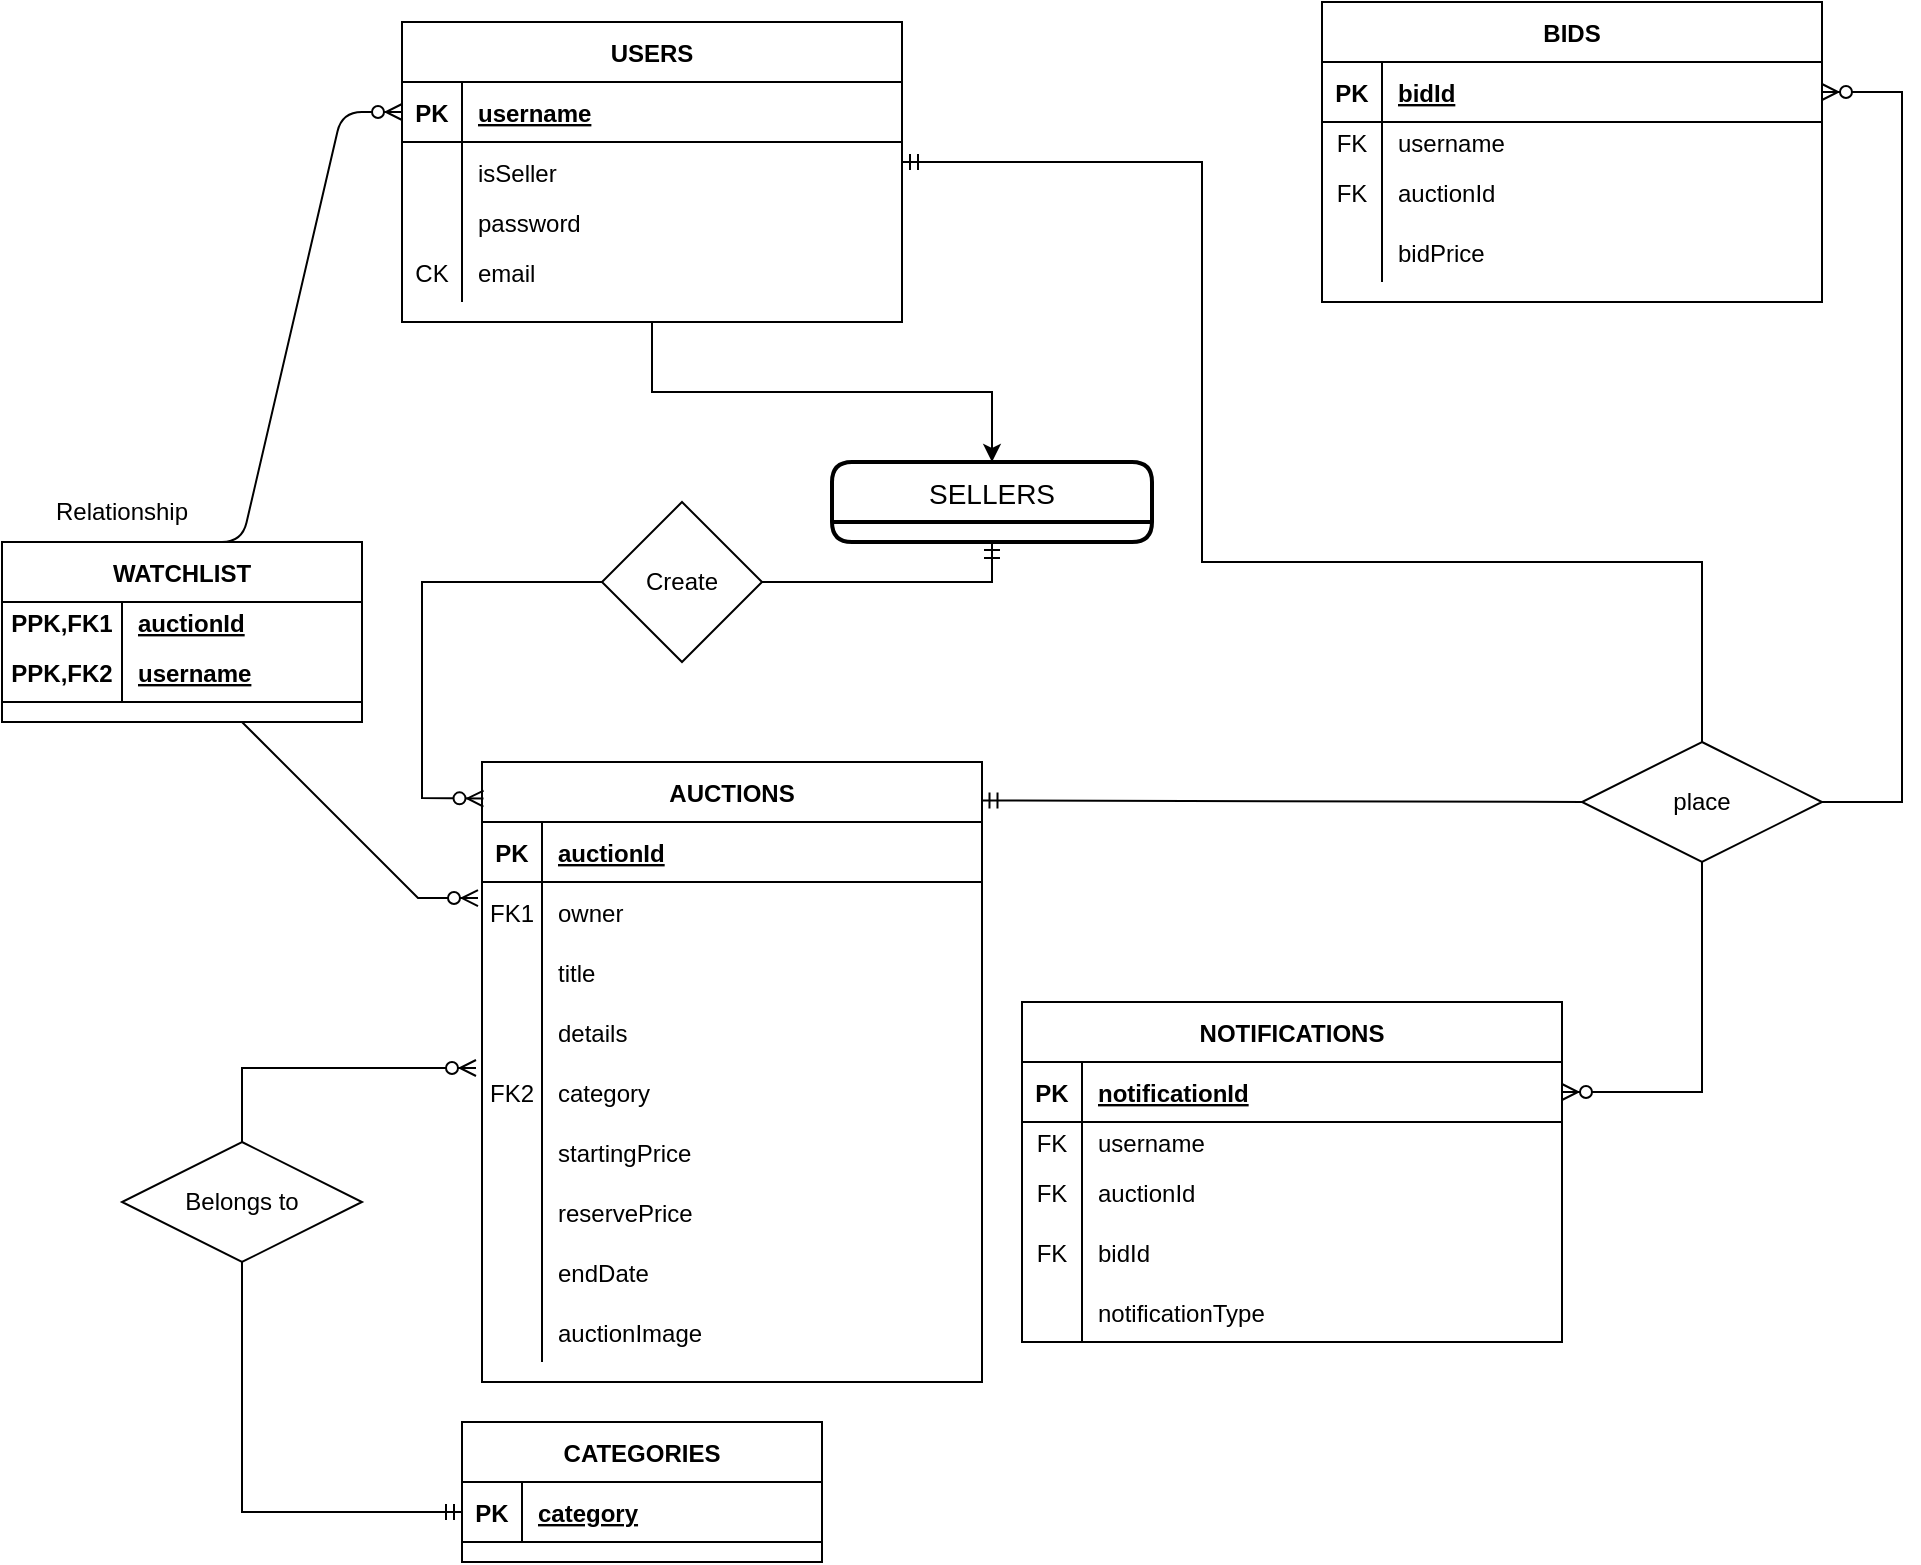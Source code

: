 <mxfile version="20.5.3" type="github">
  <diagram id="R2lEEEUBdFMjLlhIrx00" name="Page-1">
    <mxGraphModel dx="946" dy="589" grid="1" gridSize="10" guides="1" tooltips="1" connect="1" arrows="1" fold="1" page="1" pageScale="1" pageWidth="850" pageHeight="1100" math="0" shadow="0" extFonts="Permanent Marker^https://fonts.googleapis.com/css?family=Permanent+Marker">
      <root>
        <mxCell id="0" />
        <mxCell id="1" parent="0" />
        <mxCell id="C-vyLk0tnHw3VtMMgP7b-2" value="AUCTIONS" style="shape=table;startSize=30;container=1;collapsible=1;childLayout=tableLayout;fixedRows=1;rowLines=0;fontStyle=1;align=center;resizeLast=1;" parent="1" vertex="1">
          <mxGeometry x="690" y="420" width="250" height="310" as="geometry" />
        </mxCell>
        <mxCell id="C-vyLk0tnHw3VtMMgP7b-3" value="" style="shape=partialRectangle;collapsible=0;dropTarget=0;pointerEvents=0;fillColor=none;points=[[0,0.5],[1,0.5]];portConstraint=eastwest;top=0;left=0;right=0;bottom=1;" parent="C-vyLk0tnHw3VtMMgP7b-2" vertex="1">
          <mxGeometry y="30" width="250" height="30" as="geometry" />
        </mxCell>
        <mxCell id="C-vyLk0tnHw3VtMMgP7b-4" value="PK" style="shape=partialRectangle;overflow=hidden;connectable=0;fillColor=none;top=0;left=0;bottom=0;right=0;fontStyle=1;" parent="C-vyLk0tnHw3VtMMgP7b-3" vertex="1">
          <mxGeometry width="30" height="30" as="geometry">
            <mxRectangle width="30" height="30" as="alternateBounds" />
          </mxGeometry>
        </mxCell>
        <mxCell id="C-vyLk0tnHw3VtMMgP7b-5" value="auctionId" style="shape=partialRectangle;overflow=hidden;connectable=0;fillColor=none;top=0;left=0;bottom=0;right=0;align=left;spacingLeft=6;fontStyle=5;" parent="C-vyLk0tnHw3VtMMgP7b-3" vertex="1">
          <mxGeometry x="30" width="220" height="30" as="geometry">
            <mxRectangle width="220" height="30" as="alternateBounds" />
          </mxGeometry>
        </mxCell>
        <mxCell id="C-vyLk0tnHw3VtMMgP7b-6" value="" style="shape=partialRectangle;collapsible=0;dropTarget=0;pointerEvents=0;fillColor=none;points=[[0,0.5],[1,0.5]];portConstraint=eastwest;top=0;left=0;right=0;bottom=0;" parent="C-vyLk0tnHw3VtMMgP7b-2" vertex="1">
          <mxGeometry y="60" width="250" height="30" as="geometry" />
        </mxCell>
        <mxCell id="C-vyLk0tnHw3VtMMgP7b-7" value="FK1" style="shape=partialRectangle;overflow=hidden;connectable=0;fillColor=none;top=0;left=0;bottom=0;right=0;" parent="C-vyLk0tnHw3VtMMgP7b-6" vertex="1">
          <mxGeometry width="30" height="30" as="geometry">
            <mxRectangle width="30" height="30" as="alternateBounds" />
          </mxGeometry>
        </mxCell>
        <mxCell id="C-vyLk0tnHw3VtMMgP7b-8" value="owner" style="shape=partialRectangle;overflow=hidden;connectable=0;fillColor=none;top=0;left=0;bottom=0;right=0;align=left;spacingLeft=6;" parent="C-vyLk0tnHw3VtMMgP7b-6" vertex="1">
          <mxGeometry x="30" width="220" height="30" as="geometry">
            <mxRectangle width="220" height="30" as="alternateBounds" />
          </mxGeometry>
        </mxCell>
        <mxCell id="C-vyLk0tnHw3VtMMgP7b-9" value="" style="shape=partialRectangle;collapsible=0;dropTarget=0;pointerEvents=0;fillColor=none;points=[[0,0.5],[1,0.5]];portConstraint=eastwest;top=0;left=0;right=0;bottom=0;" parent="C-vyLk0tnHw3VtMMgP7b-2" vertex="1">
          <mxGeometry y="90" width="250" height="30" as="geometry" />
        </mxCell>
        <mxCell id="C-vyLk0tnHw3VtMMgP7b-10" value="" style="shape=partialRectangle;overflow=hidden;connectable=0;fillColor=none;top=0;left=0;bottom=0;right=0;" parent="C-vyLk0tnHw3VtMMgP7b-9" vertex="1">
          <mxGeometry width="30" height="30" as="geometry">
            <mxRectangle width="30" height="30" as="alternateBounds" />
          </mxGeometry>
        </mxCell>
        <mxCell id="C-vyLk0tnHw3VtMMgP7b-11" value="title" style="shape=partialRectangle;overflow=hidden;connectable=0;fillColor=none;top=0;left=0;bottom=0;right=0;align=left;spacingLeft=6;" parent="C-vyLk0tnHw3VtMMgP7b-9" vertex="1">
          <mxGeometry x="30" width="220" height="30" as="geometry">
            <mxRectangle width="220" height="30" as="alternateBounds" />
          </mxGeometry>
        </mxCell>
        <mxCell id="ZGNkcuanuWqX8Hhssvl_-16" style="shape=partialRectangle;collapsible=0;dropTarget=0;pointerEvents=0;fillColor=none;points=[[0,0.5],[1,0.5]];portConstraint=eastwest;top=0;left=0;right=0;bottom=0;" parent="C-vyLk0tnHw3VtMMgP7b-2" vertex="1">
          <mxGeometry y="120" width="250" height="30" as="geometry" />
        </mxCell>
        <mxCell id="ZGNkcuanuWqX8Hhssvl_-17" style="shape=partialRectangle;overflow=hidden;connectable=0;fillColor=none;top=0;left=0;bottom=0;right=0;" parent="ZGNkcuanuWqX8Hhssvl_-16" vertex="1">
          <mxGeometry width="30" height="30" as="geometry">
            <mxRectangle width="30" height="30" as="alternateBounds" />
          </mxGeometry>
        </mxCell>
        <mxCell id="ZGNkcuanuWqX8Hhssvl_-18" value="details" style="shape=partialRectangle;overflow=hidden;connectable=0;fillColor=none;top=0;left=0;bottom=0;right=0;align=left;spacingLeft=6;" parent="ZGNkcuanuWqX8Hhssvl_-16" vertex="1">
          <mxGeometry x="30" width="220" height="30" as="geometry">
            <mxRectangle width="220" height="30" as="alternateBounds" />
          </mxGeometry>
        </mxCell>
        <mxCell id="ZGNkcuanuWqX8Hhssvl_-31" style="shape=partialRectangle;collapsible=0;dropTarget=0;pointerEvents=0;fillColor=none;points=[[0,0.5],[1,0.5]];portConstraint=eastwest;top=0;left=0;right=0;bottom=0;" parent="C-vyLk0tnHw3VtMMgP7b-2" vertex="1">
          <mxGeometry y="150" width="250" height="30" as="geometry" />
        </mxCell>
        <mxCell id="ZGNkcuanuWqX8Hhssvl_-32" value="FK2" style="shape=partialRectangle;overflow=hidden;connectable=0;fillColor=none;top=0;left=0;bottom=0;right=0;" parent="ZGNkcuanuWqX8Hhssvl_-31" vertex="1">
          <mxGeometry width="30" height="30" as="geometry">
            <mxRectangle width="30" height="30" as="alternateBounds" />
          </mxGeometry>
        </mxCell>
        <mxCell id="ZGNkcuanuWqX8Hhssvl_-33" value="category" style="shape=partialRectangle;overflow=hidden;connectable=0;fillColor=none;top=0;left=0;bottom=0;right=0;align=left;spacingLeft=6;" parent="ZGNkcuanuWqX8Hhssvl_-31" vertex="1">
          <mxGeometry x="30" width="220" height="30" as="geometry">
            <mxRectangle width="220" height="30" as="alternateBounds" />
          </mxGeometry>
        </mxCell>
        <mxCell id="ZGNkcuanuWqX8Hhssvl_-28" style="shape=partialRectangle;collapsible=0;dropTarget=0;pointerEvents=0;fillColor=none;points=[[0,0.5],[1,0.5]];portConstraint=eastwest;top=0;left=0;right=0;bottom=0;" parent="C-vyLk0tnHw3VtMMgP7b-2" vertex="1">
          <mxGeometry y="180" width="250" height="30" as="geometry" />
        </mxCell>
        <mxCell id="ZGNkcuanuWqX8Hhssvl_-29" style="shape=partialRectangle;overflow=hidden;connectable=0;fillColor=none;top=0;left=0;bottom=0;right=0;" parent="ZGNkcuanuWqX8Hhssvl_-28" vertex="1">
          <mxGeometry width="30" height="30" as="geometry">
            <mxRectangle width="30" height="30" as="alternateBounds" />
          </mxGeometry>
        </mxCell>
        <mxCell id="ZGNkcuanuWqX8Hhssvl_-30" value="startingPrice" style="shape=partialRectangle;overflow=hidden;connectable=0;fillColor=none;top=0;left=0;bottom=0;right=0;align=left;spacingLeft=6;" parent="ZGNkcuanuWqX8Hhssvl_-28" vertex="1">
          <mxGeometry x="30" width="220" height="30" as="geometry">
            <mxRectangle width="220" height="30" as="alternateBounds" />
          </mxGeometry>
        </mxCell>
        <mxCell id="ZGNkcuanuWqX8Hhssvl_-25" style="shape=partialRectangle;collapsible=0;dropTarget=0;pointerEvents=0;fillColor=none;points=[[0,0.5],[1,0.5]];portConstraint=eastwest;top=0;left=0;right=0;bottom=0;" parent="C-vyLk0tnHw3VtMMgP7b-2" vertex="1">
          <mxGeometry y="210" width="250" height="30" as="geometry" />
        </mxCell>
        <mxCell id="ZGNkcuanuWqX8Hhssvl_-26" style="shape=partialRectangle;overflow=hidden;connectable=0;fillColor=none;top=0;left=0;bottom=0;right=0;" parent="ZGNkcuanuWqX8Hhssvl_-25" vertex="1">
          <mxGeometry width="30" height="30" as="geometry">
            <mxRectangle width="30" height="30" as="alternateBounds" />
          </mxGeometry>
        </mxCell>
        <mxCell id="ZGNkcuanuWqX8Hhssvl_-27" value="reservePrice" style="shape=partialRectangle;overflow=hidden;connectable=0;fillColor=none;top=0;left=0;bottom=0;right=0;align=left;spacingLeft=6;" parent="ZGNkcuanuWqX8Hhssvl_-25" vertex="1">
          <mxGeometry x="30" width="220" height="30" as="geometry">
            <mxRectangle width="220" height="30" as="alternateBounds" />
          </mxGeometry>
        </mxCell>
        <mxCell id="ZGNkcuanuWqX8Hhssvl_-22" style="shape=partialRectangle;collapsible=0;dropTarget=0;pointerEvents=0;fillColor=none;points=[[0,0.5],[1,0.5]];portConstraint=eastwest;top=0;left=0;right=0;bottom=0;" parent="C-vyLk0tnHw3VtMMgP7b-2" vertex="1">
          <mxGeometry y="240" width="250" height="30" as="geometry" />
        </mxCell>
        <mxCell id="ZGNkcuanuWqX8Hhssvl_-23" style="shape=partialRectangle;overflow=hidden;connectable=0;fillColor=none;top=0;left=0;bottom=0;right=0;" parent="ZGNkcuanuWqX8Hhssvl_-22" vertex="1">
          <mxGeometry width="30" height="30" as="geometry">
            <mxRectangle width="30" height="30" as="alternateBounds" />
          </mxGeometry>
        </mxCell>
        <mxCell id="ZGNkcuanuWqX8Hhssvl_-24" value="endDate" style="shape=partialRectangle;overflow=hidden;connectable=0;fillColor=none;top=0;left=0;bottom=0;right=0;align=left;spacingLeft=6;" parent="ZGNkcuanuWqX8Hhssvl_-22" vertex="1">
          <mxGeometry x="30" width="220" height="30" as="geometry">
            <mxRectangle width="220" height="30" as="alternateBounds" />
          </mxGeometry>
        </mxCell>
        <mxCell id="ZGNkcuanuWqX8Hhssvl_-19" style="shape=partialRectangle;collapsible=0;dropTarget=0;pointerEvents=0;fillColor=none;points=[[0,0.5],[1,0.5]];portConstraint=eastwest;top=0;left=0;right=0;bottom=0;" parent="C-vyLk0tnHw3VtMMgP7b-2" vertex="1">
          <mxGeometry y="270" width="250" height="30" as="geometry" />
        </mxCell>
        <mxCell id="ZGNkcuanuWqX8Hhssvl_-20" style="shape=partialRectangle;overflow=hidden;connectable=0;fillColor=none;top=0;left=0;bottom=0;right=0;" parent="ZGNkcuanuWqX8Hhssvl_-19" vertex="1">
          <mxGeometry width="30" height="30" as="geometry">
            <mxRectangle width="30" height="30" as="alternateBounds" />
          </mxGeometry>
        </mxCell>
        <mxCell id="ZGNkcuanuWqX8Hhssvl_-21" value="auctionImage" style="shape=partialRectangle;overflow=hidden;connectable=0;fillColor=none;top=0;left=0;bottom=0;right=0;align=left;spacingLeft=6;" parent="ZGNkcuanuWqX8Hhssvl_-19" vertex="1">
          <mxGeometry x="30" width="220" height="30" as="geometry">
            <mxRectangle width="220" height="30" as="alternateBounds" />
          </mxGeometry>
        </mxCell>
        <mxCell id="C-vyLk0tnHw3VtMMgP7b-13" value="BIDS" style="shape=table;startSize=30;container=1;collapsible=1;childLayout=tableLayout;fixedRows=1;rowLines=0;fontStyle=1;align=center;resizeLast=1;" parent="1" vertex="1">
          <mxGeometry x="1110" y="40" width="250" height="150" as="geometry" />
        </mxCell>
        <mxCell id="C-vyLk0tnHw3VtMMgP7b-14" value="" style="shape=partialRectangle;collapsible=0;dropTarget=0;pointerEvents=0;fillColor=none;points=[[0,0.5],[1,0.5]];portConstraint=eastwest;top=0;left=0;right=0;bottom=1;" parent="C-vyLk0tnHw3VtMMgP7b-13" vertex="1">
          <mxGeometry y="30" width="250" height="30" as="geometry" />
        </mxCell>
        <mxCell id="C-vyLk0tnHw3VtMMgP7b-15" value="PK" style="shape=partialRectangle;overflow=hidden;connectable=0;fillColor=none;top=0;left=0;bottom=0;right=0;fontStyle=1;" parent="C-vyLk0tnHw3VtMMgP7b-14" vertex="1">
          <mxGeometry width="30" height="30" as="geometry">
            <mxRectangle width="30" height="30" as="alternateBounds" />
          </mxGeometry>
        </mxCell>
        <mxCell id="C-vyLk0tnHw3VtMMgP7b-16" value="bidId" style="shape=partialRectangle;overflow=hidden;connectable=0;fillColor=none;top=0;left=0;bottom=0;right=0;align=left;spacingLeft=6;fontStyle=5;" parent="C-vyLk0tnHw3VtMMgP7b-14" vertex="1">
          <mxGeometry x="30" width="220" height="30" as="geometry">
            <mxRectangle width="220" height="30" as="alternateBounds" />
          </mxGeometry>
        </mxCell>
        <mxCell id="C-vyLk0tnHw3VtMMgP7b-17" value="" style="shape=partialRectangle;collapsible=0;dropTarget=0;pointerEvents=0;fillColor=none;points=[[0,0.5],[1,0.5]];portConstraint=eastwest;top=0;left=0;right=0;bottom=0;" parent="C-vyLk0tnHw3VtMMgP7b-13" vertex="1">
          <mxGeometry y="60" width="250" height="20" as="geometry" />
        </mxCell>
        <mxCell id="C-vyLk0tnHw3VtMMgP7b-18" value="FK" style="shape=partialRectangle;overflow=hidden;connectable=0;fillColor=none;top=0;left=0;bottom=0;right=0;" parent="C-vyLk0tnHw3VtMMgP7b-17" vertex="1">
          <mxGeometry width="30" height="20" as="geometry">
            <mxRectangle width="30" height="20" as="alternateBounds" />
          </mxGeometry>
        </mxCell>
        <mxCell id="C-vyLk0tnHw3VtMMgP7b-19" value="username" style="shape=partialRectangle;overflow=hidden;connectable=0;fillColor=none;top=0;left=0;bottom=0;right=0;align=left;spacingLeft=6;" parent="C-vyLk0tnHw3VtMMgP7b-17" vertex="1">
          <mxGeometry x="30" width="220" height="20" as="geometry">
            <mxRectangle width="220" height="20" as="alternateBounds" />
          </mxGeometry>
        </mxCell>
        <mxCell id="C-vyLk0tnHw3VtMMgP7b-20" value="" style="shape=partialRectangle;collapsible=0;dropTarget=0;pointerEvents=0;fillColor=none;points=[[0,0.5],[1,0.5]];portConstraint=eastwest;top=0;left=0;right=0;bottom=0;" parent="C-vyLk0tnHw3VtMMgP7b-13" vertex="1">
          <mxGeometry y="80" width="250" height="30" as="geometry" />
        </mxCell>
        <mxCell id="C-vyLk0tnHw3VtMMgP7b-21" value="FK" style="shape=partialRectangle;overflow=hidden;connectable=0;fillColor=none;top=0;left=0;bottom=0;right=0;" parent="C-vyLk0tnHw3VtMMgP7b-20" vertex="1">
          <mxGeometry width="30" height="30" as="geometry">
            <mxRectangle width="30" height="30" as="alternateBounds" />
          </mxGeometry>
        </mxCell>
        <mxCell id="C-vyLk0tnHw3VtMMgP7b-22" value="auctionId" style="shape=partialRectangle;overflow=hidden;connectable=0;fillColor=none;top=0;left=0;bottom=0;right=0;align=left;spacingLeft=6;" parent="C-vyLk0tnHw3VtMMgP7b-20" vertex="1">
          <mxGeometry x="30" width="220" height="30" as="geometry">
            <mxRectangle width="220" height="30" as="alternateBounds" />
          </mxGeometry>
        </mxCell>
        <mxCell id="ZGNkcuanuWqX8Hhssvl_-34" style="shape=partialRectangle;collapsible=0;dropTarget=0;pointerEvents=0;fillColor=none;points=[[0,0.5],[1,0.5]];portConstraint=eastwest;top=0;left=0;right=0;bottom=0;" parent="C-vyLk0tnHw3VtMMgP7b-13" vertex="1">
          <mxGeometry y="110" width="250" height="30" as="geometry" />
        </mxCell>
        <mxCell id="ZGNkcuanuWqX8Hhssvl_-35" style="shape=partialRectangle;overflow=hidden;connectable=0;fillColor=none;top=0;left=0;bottom=0;right=0;" parent="ZGNkcuanuWqX8Hhssvl_-34" vertex="1">
          <mxGeometry width="30" height="30" as="geometry">
            <mxRectangle width="30" height="30" as="alternateBounds" />
          </mxGeometry>
        </mxCell>
        <mxCell id="ZGNkcuanuWqX8Hhssvl_-36" value="bidPrice" style="shape=partialRectangle;overflow=hidden;connectable=0;fillColor=none;top=0;left=0;bottom=0;right=0;align=left;spacingLeft=6;" parent="ZGNkcuanuWqX8Hhssvl_-34" vertex="1">
          <mxGeometry x="30" width="220" height="30" as="geometry">
            <mxRectangle width="220" height="30" as="alternateBounds" />
          </mxGeometry>
        </mxCell>
        <mxCell id="FdK9tpJYV4T2FxAq0DLs-71" style="edgeStyle=orthogonalEdgeStyle;rounded=0;orthogonalLoop=1;jettySize=auto;html=1;" parent="1" source="C-vyLk0tnHw3VtMMgP7b-23" target="FdK9tpJYV4T2FxAq0DLs-68" edge="1">
          <mxGeometry relative="1" as="geometry" />
        </mxCell>
        <mxCell id="C-vyLk0tnHw3VtMMgP7b-23" value="USERS" style="shape=table;startSize=30;container=1;collapsible=1;childLayout=tableLayout;fixedRows=1;rowLines=0;fontStyle=1;align=center;resizeLast=1;" parent="1" vertex="1">
          <mxGeometry x="650" y="50" width="250" height="150" as="geometry" />
        </mxCell>
        <mxCell id="C-vyLk0tnHw3VtMMgP7b-24" value="" style="shape=partialRectangle;collapsible=0;dropTarget=0;pointerEvents=0;fillColor=none;points=[[0,0.5],[1,0.5]];portConstraint=eastwest;top=0;left=0;right=0;bottom=1;" parent="C-vyLk0tnHw3VtMMgP7b-23" vertex="1">
          <mxGeometry y="30" width="250" height="30" as="geometry" />
        </mxCell>
        <mxCell id="C-vyLk0tnHw3VtMMgP7b-25" value="PK" style="shape=partialRectangle;overflow=hidden;connectable=0;fillColor=none;top=0;left=0;bottom=0;right=0;fontStyle=1;" parent="C-vyLk0tnHw3VtMMgP7b-24" vertex="1">
          <mxGeometry width="30" height="30" as="geometry">
            <mxRectangle width="30" height="30" as="alternateBounds" />
          </mxGeometry>
        </mxCell>
        <mxCell id="C-vyLk0tnHw3VtMMgP7b-26" value="username" style="shape=partialRectangle;overflow=hidden;connectable=0;fillColor=none;top=0;left=0;bottom=0;right=0;align=left;spacingLeft=6;fontStyle=5;" parent="C-vyLk0tnHw3VtMMgP7b-24" vertex="1">
          <mxGeometry x="30" width="220" height="30" as="geometry">
            <mxRectangle width="220" height="30" as="alternateBounds" />
          </mxGeometry>
        </mxCell>
        <mxCell id="C-vyLk0tnHw3VtMMgP7b-27" value="" style="shape=partialRectangle;collapsible=0;dropTarget=0;pointerEvents=0;fillColor=none;points=[[0,0.5],[1,0.5]];portConstraint=eastwest;top=0;left=0;right=0;bottom=0;" parent="C-vyLk0tnHw3VtMMgP7b-23" vertex="1">
          <mxGeometry y="60" width="250" height="30" as="geometry" />
        </mxCell>
        <mxCell id="C-vyLk0tnHw3VtMMgP7b-28" value="" style="shape=partialRectangle;overflow=hidden;connectable=0;fillColor=none;top=0;left=0;bottom=0;right=0;" parent="C-vyLk0tnHw3VtMMgP7b-27" vertex="1">
          <mxGeometry width="30" height="30" as="geometry">
            <mxRectangle width="30" height="30" as="alternateBounds" />
          </mxGeometry>
        </mxCell>
        <mxCell id="C-vyLk0tnHw3VtMMgP7b-29" value="isSeller" style="shape=partialRectangle;overflow=hidden;connectable=0;fillColor=none;top=0;left=0;bottom=0;right=0;align=left;spacingLeft=6;" parent="C-vyLk0tnHw3VtMMgP7b-27" vertex="1">
          <mxGeometry x="30" width="220" height="30" as="geometry">
            <mxRectangle width="220" height="30" as="alternateBounds" />
          </mxGeometry>
        </mxCell>
        <mxCell id="ZGNkcuanuWqX8Hhssvl_-10" style="shape=partialRectangle;collapsible=0;dropTarget=0;pointerEvents=0;fillColor=none;points=[[0,0.5],[1,0.5]];portConstraint=eastwest;top=0;left=0;right=0;bottom=0;" parent="C-vyLk0tnHw3VtMMgP7b-23" vertex="1">
          <mxGeometry y="90" width="250" height="20" as="geometry" />
        </mxCell>
        <mxCell id="ZGNkcuanuWqX8Hhssvl_-11" style="shape=partialRectangle;overflow=hidden;connectable=0;fillColor=none;top=0;left=0;bottom=0;right=0;" parent="ZGNkcuanuWqX8Hhssvl_-10" vertex="1">
          <mxGeometry width="30" height="20" as="geometry">
            <mxRectangle width="30" height="20" as="alternateBounds" />
          </mxGeometry>
        </mxCell>
        <mxCell id="ZGNkcuanuWqX8Hhssvl_-12" value="password" style="shape=partialRectangle;overflow=hidden;connectable=0;fillColor=none;top=0;left=0;bottom=0;right=0;align=left;spacingLeft=6;" parent="ZGNkcuanuWqX8Hhssvl_-10" vertex="1">
          <mxGeometry x="30" width="220" height="20" as="geometry">
            <mxRectangle width="220" height="20" as="alternateBounds" />
          </mxGeometry>
        </mxCell>
        <mxCell id="ZGNkcuanuWqX8Hhssvl_-13" style="shape=partialRectangle;collapsible=0;dropTarget=0;pointerEvents=0;fillColor=none;points=[[0,0.5],[1,0.5]];portConstraint=eastwest;top=0;left=0;right=0;bottom=0;" parent="C-vyLk0tnHw3VtMMgP7b-23" vertex="1">
          <mxGeometry y="110" width="250" height="30" as="geometry" />
        </mxCell>
        <mxCell id="ZGNkcuanuWqX8Hhssvl_-14" value="CK" style="shape=partialRectangle;overflow=hidden;connectable=0;fillColor=none;top=0;left=0;bottom=0;right=0;" parent="ZGNkcuanuWqX8Hhssvl_-13" vertex="1">
          <mxGeometry width="30" height="30" as="geometry">
            <mxRectangle width="30" height="30" as="alternateBounds" />
          </mxGeometry>
        </mxCell>
        <mxCell id="ZGNkcuanuWqX8Hhssvl_-15" value="email" style="shape=partialRectangle;overflow=hidden;connectable=0;fillColor=none;top=0;left=0;bottom=0;right=0;align=left;spacingLeft=6;" parent="ZGNkcuanuWqX8Hhssvl_-13" vertex="1">
          <mxGeometry x="30" width="220" height="30" as="geometry">
            <mxRectangle width="220" height="30" as="alternateBounds" />
          </mxGeometry>
        </mxCell>
        <mxCell id="ZGNkcuanuWqX8Hhssvl_-37" value="CATEGORIES" style="shape=table;startSize=30;container=1;collapsible=1;childLayout=tableLayout;fixedRows=1;rowLines=0;fontStyle=1;align=center;resizeLast=1;" parent="1" vertex="1">
          <mxGeometry x="680" y="750" width="180" height="70" as="geometry" />
        </mxCell>
        <mxCell id="ZGNkcuanuWqX8Hhssvl_-38" value="" style="shape=tableRow;horizontal=0;startSize=0;swimlaneHead=0;swimlaneBody=0;fillColor=none;collapsible=0;dropTarget=0;points=[[0,0.5],[1,0.5]];portConstraint=eastwest;top=0;left=0;right=0;bottom=1;" parent="ZGNkcuanuWqX8Hhssvl_-37" vertex="1">
          <mxGeometry y="30" width="180" height="30" as="geometry" />
        </mxCell>
        <mxCell id="ZGNkcuanuWqX8Hhssvl_-39" value="PK" style="shape=partialRectangle;connectable=0;fillColor=none;top=0;left=0;bottom=0;right=0;fontStyle=1;overflow=hidden;" parent="ZGNkcuanuWqX8Hhssvl_-38" vertex="1">
          <mxGeometry width="30" height="30" as="geometry">
            <mxRectangle width="30" height="30" as="alternateBounds" />
          </mxGeometry>
        </mxCell>
        <mxCell id="ZGNkcuanuWqX8Hhssvl_-40" value="category" style="shape=partialRectangle;connectable=0;fillColor=none;top=0;left=0;bottom=0;right=0;align=left;spacingLeft=6;fontStyle=5;overflow=hidden;" parent="ZGNkcuanuWqX8Hhssvl_-38" vertex="1">
          <mxGeometry x="30" width="150" height="30" as="geometry">
            <mxRectangle width="150" height="30" as="alternateBounds" />
          </mxGeometry>
        </mxCell>
        <mxCell id="ZGNkcuanuWqX8Hhssvl_-99" value="WATCHLIST" style="shape=table;startSize=30;container=1;collapsible=1;childLayout=tableLayout;fixedRows=1;rowLines=0;fontStyle=1;align=center;resizeLast=1;" parent="1" vertex="1">
          <mxGeometry x="450" y="310" width="180" height="90" as="geometry" />
        </mxCell>
        <mxCell id="ZGNkcuanuWqX8Hhssvl_-100" value="" style="shape=tableRow;horizontal=0;startSize=0;swimlaneHead=0;swimlaneBody=0;fillColor=none;collapsible=0;dropTarget=0;points=[[0,0.5],[1,0.5]];portConstraint=eastwest;top=0;left=0;right=0;bottom=0;" parent="ZGNkcuanuWqX8Hhssvl_-99" vertex="1">
          <mxGeometry y="30" width="180" height="20" as="geometry" />
        </mxCell>
        <mxCell id="ZGNkcuanuWqX8Hhssvl_-101" value="PPK,FK1" style="shape=partialRectangle;connectable=0;fillColor=none;top=0;left=0;bottom=0;right=0;fontStyle=1;overflow=hidden;" parent="ZGNkcuanuWqX8Hhssvl_-100" vertex="1">
          <mxGeometry width="60" height="20" as="geometry">
            <mxRectangle width="60" height="20" as="alternateBounds" />
          </mxGeometry>
        </mxCell>
        <mxCell id="ZGNkcuanuWqX8Hhssvl_-102" value="auctionId" style="shape=partialRectangle;connectable=0;fillColor=none;top=0;left=0;bottom=0;right=0;align=left;spacingLeft=6;fontStyle=5;overflow=hidden;" parent="ZGNkcuanuWqX8Hhssvl_-100" vertex="1">
          <mxGeometry x="60" width="120" height="20" as="geometry">
            <mxRectangle width="120" height="20" as="alternateBounds" />
          </mxGeometry>
        </mxCell>
        <mxCell id="ZGNkcuanuWqX8Hhssvl_-103" value="" style="shape=tableRow;horizontal=0;startSize=0;swimlaneHead=0;swimlaneBody=0;fillColor=none;collapsible=0;dropTarget=0;points=[[0,0.5],[1,0.5]];portConstraint=eastwest;top=0;left=0;right=0;bottom=1;" parent="ZGNkcuanuWqX8Hhssvl_-99" vertex="1">
          <mxGeometry y="50" width="180" height="30" as="geometry" />
        </mxCell>
        <mxCell id="ZGNkcuanuWqX8Hhssvl_-104" value="PPK,FK2" style="shape=partialRectangle;connectable=0;fillColor=none;top=0;left=0;bottom=0;right=0;fontStyle=1;overflow=hidden;" parent="ZGNkcuanuWqX8Hhssvl_-103" vertex="1">
          <mxGeometry width="60" height="30" as="geometry">
            <mxRectangle width="60" height="30" as="alternateBounds" />
          </mxGeometry>
        </mxCell>
        <mxCell id="ZGNkcuanuWqX8Hhssvl_-105" value="username" style="shape=partialRectangle;connectable=0;fillColor=none;top=0;left=0;bottom=0;right=0;align=left;spacingLeft=6;fontStyle=5;overflow=hidden;" parent="ZGNkcuanuWqX8Hhssvl_-103" vertex="1">
          <mxGeometry x="60" width="120" height="30" as="geometry">
            <mxRectangle width="120" height="30" as="alternateBounds" />
          </mxGeometry>
        </mxCell>
        <mxCell id="XgGKZTkEUvZ8UdqCXAvD-22" value="" style="edgeStyle=entityRelationEdgeStyle;fontSize=12;html=1;endArrow=none;startArrow=ERzeroToMany;fontFamily=Helvetica;fontColor=default;align=center;strokeColor=default;entryX=0.5;entryY=0;entryDx=0;entryDy=0;exitX=0;exitY=0.5;exitDx=0;exitDy=0;" parent="1" source="C-vyLk0tnHw3VtMMgP7b-24" target="ZGNkcuanuWqX8Hhssvl_-99" edge="1">
          <mxGeometry width="100" height="100" relative="1" as="geometry">
            <mxPoint x="610" y="210" as="sourcePoint" />
            <mxPoint x="865" y="290" as="targetPoint" />
          </mxGeometry>
        </mxCell>
        <mxCell id="XgGKZTkEUvZ8UdqCXAvD-24" value="" style="fontSize=12;html=1;endArrow=ERzeroToMany;startArrow=none;rounded=0;entryX=1;entryY=0.5;entryDx=0;entryDy=0;exitX=1;exitY=0.5;exitDx=0;exitDy=0;" parent="1" source="FdK9tpJYV4T2FxAq0DLs-1" target="C-vyLk0tnHw3VtMMgP7b-14" edge="1">
          <mxGeometry width="100" height="100" relative="1" as="geometry">
            <mxPoint x="985" y="440" as="sourcePoint" />
            <mxPoint x="925" y="375" as="targetPoint" />
            <Array as="points">
              <mxPoint x="1400" y="440" />
              <mxPoint x="1400" y="85" />
            </Array>
          </mxGeometry>
        </mxCell>
        <mxCell id="XgGKZTkEUvZ8UdqCXAvD-31" value="" style="fontSize=12;html=1;endArrow=ERzeroToMany;startArrow=none;rounded=0;exitX=0.5;exitY=0;exitDx=0;exitDy=0;entryX=-0.012;entryY=0.1;entryDx=0;entryDy=0;entryPerimeter=0;" parent="1" source="XgGKZTkEUvZ8UdqCXAvD-34" target="ZGNkcuanuWqX8Hhssvl_-31" edge="1">
          <mxGeometry width="100" height="100" relative="1" as="geometry">
            <mxPoint x="475" y="815" as="sourcePoint" />
            <mxPoint x="455" y="775" as="targetPoint" />
            <Array as="points">
              <mxPoint x="570" y="573" />
            </Array>
          </mxGeometry>
        </mxCell>
        <mxCell id="XgGKZTkEUvZ8UdqCXAvD-34" value="Belongs to" style="shape=rhombus;perimeter=rhombusPerimeter;whiteSpace=wrap;html=1;align=center;" parent="1" vertex="1">
          <mxGeometry x="510" y="610" width="120" height="60" as="geometry" />
        </mxCell>
        <mxCell id="XgGKZTkEUvZ8UdqCXAvD-35" value="" style="fontSize=12;html=1;endArrow=none;startArrow=ERmandOne;rounded=0;exitX=0;exitY=0.5;exitDx=0;exitDy=0;entryX=0.5;entryY=1;entryDx=0;entryDy=0;" parent="1" source="ZGNkcuanuWqX8Hhssvl_-38" target="XgGKZTkEUvZ8UdqCXAvD-34" edge="1">
          <mxGeometry width="100" height="100" relative="1" as="geometry">
            <mxPoint x="535" y="920" as="sourcePoint" />
            <mxPoint x="475" y="875.0" as="targetPoint" />
            <Array as="points">
              <mxPoint x="570" y="795" />
            </Array>
          </mxGeometry>
        </mxCell>
        <mxCell id="XgGKZTkEUvZ8UdqCXAvD-44" value="" style="fontSize=12;html=1;endArrow=none;startArrow=ERmandOne;rounded=0;entryX=0.5;entryY=0;entryDx=0;entryDy=0;" parent="1" target="FdK9tpJYV4T2FxAq0DLs-1" edge="1">
          <mxGeometry width="100" height="100" relative="1" as="geometry">
            <mxPoint x="900" y="120" as="sourcePoint" />
            <mxPoint x="865" y="440" as="targetPoint" />
            <Array as="points">
              <mxPoint x="1050" y="120" />
              <mxPoint x="1050" y="320" />
              <mxPoint x="1300" y="320" />
            </Array>
          </mxGeometry>
        </mxCell>
        <mxCell id="XgGKZTkEUvZ8UdqCXAvD-48" value="" style="fontSize=12;html=1;endArrow=none;startArrow=ERmandOne;rounded=0;entryX=0;entryY=0.5;entryDx=0;entryDy=0;exitX=0.999;exitY=0.062;exitDx=0;exitDy=0;exitPerimeter=0;" parent="1" source="C-vyLk0tnHw3VtMMgP7b-2" target="FdK9tpJYV4T2FxAq0DLs-1" edge="1">
          <mxGeometry width="100" height="100" relative="1" as="geometry">
            <mxPoint x="785" y="670" as="sourcePoint" />
            <mxPoint x="855" y="635" as="targetPoint" />
          </mxGeometry>
        </mxCell>
        <mxCell id="FdK9tpJYV4T2FxAq0DLs-1" value="place" style="shape=rhombus;perimeter=rhombusPerimeter;whiteSpace=wrap;html=1;align=center;" parent="1" vertex="1">
          <mxGeometry x="1240" y="410" width="120" height="60" as="geometry" />
        </mxCell>
        <mxCell id="FdK9tpJYV4T2FxAq0DLs-20" value="NOTIFICATIONS" style="shape=table;startSize=30;container=1;collapsible=1;childLayout=tableLayout;fixedRows=1;rowLines=0;fontStyle=1;align=center;resizeLast=1;" parent="1" vertex="1">
          <mxGeometry x="960" y="540" width="270" height="170" as="geometry" />
        </mxCell>
        <mxCell id="FdK9tpJYV4T2FxAq0DLs-21" value="" style="shape=partialRectangle;collapsible=0;dropTarget=0;pointerEvents=0;fillColor=none;points=[[0,0.5],[1,0.5]];portConstraint=eastwest;top=0;left=0;right=0;bottom=1;" parent="FdK9tpJYV4T2FxAq0DLs-20" vertex="1">
          <mxGeometry y="30" width="270" height="30" as="geometry" />
        </mxCell>
        <mxCell id="FdK9tpJYV4T2FxAq0DLs-22" value="PK" style="shape=partialRectangle;overflow=hidden;connectable=0;fillColor=none;top=0;left=0;bottom=0;right=0;fontStyle=1;" parent="FdK9tpJYV4T2FxAq0DLs-21" vertex="1">
          <mxGeometry width="30" height="30" as="geometry">
            <mxRectangle width="30" height="30" as="alternateBounds" />
          </mxGeometry>
        </mxCell>
        <mxCell id="FdK9tpJYV4T2FxAq0DLs-23" value="notificationId" style="shape=partialRectangle;overflow=hidden;connectable=0;fillColor=none;top=0;left=0;bottom=0;right=0;align=left;spacingLeft=6;fontStyle=5;" parent="FdK9tpJYV4T2FxAq0DLs-21" vertex="1">
          <mxGeometry x="30" width="240" height="30" as="geometry">
            <mxRectangle width="240" height="30" as="alternateBounds" />
          </mxGeometry>
        </mxCell>
        <mxCell id="FdK9tpJYV4T2FxAq0DLs-24" value="" style="shape=partialRectangle;collapsible=0;dropTarget=0;pointerEvents=0;fillColor=none;points=[[0,0.5],[1,0.5]];portConstraint=eastwest;top=0;left=0;right=0;bottom=0;" parent="FdK9tpJYV4T2FxAq0DLs-20" vertex="1">
          <mxGeometry y="60" width="270" height="20" as="geometry" />
        </mxCell>
        <mxCell id="FdK9tpJYV4T2FxAq0DLs-25" value="FK" style="shape=partialRectangle;overflow=hidden;connectable=0;fillColor=none;top=0;left=0;bottom=0;right=0;" parent="FdK9tpJYV4T2FxAq0DLs-24" vertex="1">
          <mxGeometry width="30" height="20" as="geometry">
            <mxRectangle width="30" height="20" as="alternateBounds" />
          </mxGeometry>
        </mxCell>
        <mxCell id="FdK9tpJYV4T2FxAq0DLs-26" value="username" style="shape=partialRectangle;overflow=hidden;connectable=0;fillColor=none;top=0;left=0;bottom=0;right=0;align=left;spacingLeft=6;" parent="FdK9tpJYV4T2FxAq0DLs-24" vertex="1">
          <mxGeometry x="30" width="240" height="20" as="geometry">
            <mxRectangle width="240" height="20" as="alternateBounds" />
          </mxGeometry>
        </mxCell>
        <mxCell id="FdK9tpJYV4T2FxAq0DLs-27" value="" style="shape=partialRectangle;collapsible=0;dropTarget=0;pointerEvents=0;fillColor=none;points=[[0,0.5],[1,0.5]];portConstraint=eastwest;top=0;left=0;right=0;bottom=0;" parent="FdK9tpJYV4T2FxAq0DLs-20" vertex="1">
          <mxGeometry y="80" width="270" height="30" as="geometry" />
        </mxCell>
        <mxCell id="FdK9tpJYV4T2FxAq0DLs-28" value="FK" style="shape=partialRectangle;overflow=hidden;connectable=0;fillColor=none;top=0;left=0;bottom=0;right=0;" parent="FdK9tpJYV4T2FxAq0DLs-27" vertex="1">
          <mxGeometry width="30" height="30" as="geometry">
            <mxRectangle width="30" height="30" as="alternateBounds" />
          </mxGeometry>
        </mxCell>
        <mxCell id="FdK9tpJYV4T2FxAq0DLs-29" value="auctionId" style="shape=partialRectangle;overflow=hidden;connectable=0;fillColor=none;top=0;left=0;bottom=0;right=0;align=left;spacingLeft=6;" parent="FdK9tpJYV4T2FxAq0DLs-27" vertex="1">
          <mxGeometry x="30" width="240" height="30" as="geometry">
            <mxRectangle width="240" height="30" as="alternateBounds" />
          </mxGeometry>
        </mxCell>
        <mxCell id="FdK9tpJYV4T2FxAq0DLs-30" style="shape=partialRectangle;collapsible=0;dropTarget=0;pointerEvents=0;fillColor=none;points=[[0,0.5],[1,0.5]];portConstraint=eastwest;top=0;left=0;right=0;bottom=0;" parent="FdK9tpJYV4T2FxAq0DLs-20" vertex="1">
          <mxGeometry y="110" width="270" height="30" as="geometry" />
        </mxCell>
        <mxCell id="FdK9tpJYV4T2FxAq0DLs-31" value="FK" style="shape=partialRectangle;overflow=hidden;connectable=0;fillColor=none;top=0;left=0;bottom=0;right=0;" parent="FdK9tpJYV4T2FxAq0DLs-30" vertex="1">
          <mxGeometry width="30" height="30" as="geometry">
            <mxRectangle width="30" height="30" as="alternateBounds" />
          </mxGeometry>
        </mxCell>
        <mxCell id="FdK9tpJYV4T2FxAq0DLs-32" value="bidId" style="shape=partialRectangle;overflow=hidden;connectable=0;fillColor=none;top=0;left=0;bottom=0;right=0;align=left;spacingLeft=6;" parent="FdK9tpJYV4T2FxAq0DLs-30" vertex="1">
          <mxGeometry x="30" width="240" height="30" as="geometry">
            <mxRectangle width="240" height="30" as="alternateBounds" />
          </mxGeometry>
        </mxCell>
        <mxCell id="FdK9tpJYV4T2FxAq0DLs-33" style="shape=partialRectangle;collapsible=0;dropTarget=0;pointerEvents=0;fillColor=none;points=[[0,0.5],[1,0.5]];portConstraint=eastwest;top=0;left=0;right=0;bottom=0;" parent="FdK9tpJYV4T2FxAq0DLs-20" vertex="1">
          <mxGeometry y="140" width="270" height="30" as="geometry" />
        </mxCell>
        <mxCell id="FdK9tpJYV4T2FxAq0DLs-34" value="" style="shape=partialRectangle;overflow=hidden;connectable=0;fillColor=none;top=0;left=0;bottom=0;right=0;" parent="FdK9tpJYV4T2FxAq0DLs-33" vertex="1">
          <mxGeometry width="30" height="30" as="geometry">
            <mxRectangle width="30" height="30" as="alternateBounds" />
          </mxGeometry>
        </mxCell>
        <mxCell id="FdK9tpJYV4T2FxAq0DLs-35" value="notificationType" style="shape=partialRectangle;overflow=hidden;connectable=0;fillColor=none;top=0;left=0;bottom=0;right=0;align=left;spacingLeft=6;" parent="FdK9tpJYV4T2FxAq0DLs-33" vertex="1">
          <mxGeometry x="30" width="240" height="30" as="geometry">
            <mxRectangle width="240" height="30" as="alternateBounds" />
          </mxGeometry>
        </mxCell>
        <mxCell id="FdK9tpJYV4T2FxAq0DLs-51" value="" style="fontSize=12;html=1;endArrow=ERzeroToMany;endFill=1;rounded=0;exitX=0.5;exitY=1;exitDx=0;exitDy=0;entryX=1;entryY=0.5;entryDx=0;entryDy=0;" parent="1" source="FdK9tpJYV4T2FxAq0DLs-1" target="FdK9tpJYV4T2FxAq0DLs-21" edge="1">
          <mxGeometry width="100" height="100" relative="1" as="geometry">
            <mxPoint x="1020" y="760" as="sourcePoint" />
            <mxPoint x="1120" y="660" as="targetPoint" />
            <Array as="points">
              <mxPoint x="1300" y="585" />
            </Array>
          </mxGeometry>
        </mxCell>
        <mxCell id="FdK9tpJYV4T2FxAq0DLs-68" value="SELLERS" style="swimlane;childLayout=stackLayout;horizontal=1;startSize=30;horizontalStack=0;rounded=1;fontSize=14;fontStyle=0;strokeWidth=2;resizeParent=0;resizeLast=1;shadow=0;dashed=0;align=center;" parent="1" vertex="1">
          <mxGeometry x="865" y="270" width="160" height="40" as="geometry" />
        </mxCell>
        <mxCell id="XgGKZTkEUvZ8UdqCXAvD-27" value="Create" style="rhombus;whiteSpace=wrap;html=1;" parent="1" vertex="1">
          <mxGeometry x="750" y="290" width="80" height="80" as="geometry" />
        </mxCell>
        <mxCell id="FdK9tpJYV4T2FxAq0DLs-73" value="" style="fontSize=12;html=1;endArrow=none;startArrow=ERmandOne;rounded=0;edgeStyle=orthogonalEdgeStyle;entryX=1;entryY=0.5;entryDx=0;entryDy=0;exitX=0.5;exitY=1;exitDx=0;exitDy=0;" parent="1" source="FdK9tpJYV4T2FxAq0DLs-68" target="XgGKZTkEUvZ8UdqCXAvD-27" edge="1">
          <mxGeometry width="100" height="100" relative="1" as="geometry">
            <mxPoint x="330" y="480" as="sourcePoint" />
            <mxPoint x="535" y="600" as="targetPoint" />
            <Array as="points" />
          </mxGeometry>
        </mxCell>
        <mxCell id="FdK9tpJYV4T2FxAq0DLs-74" value="Relationship" style="text;html=1;strokeColor=none;fillColor=none;align=center;verticalAlign=middle;whiteSpace=wrap;rounded=0;" parent="1" vertex="1">
          <mxGeometry x="480" y="280" width="60" height="30" as="geometry" />
        </mxCell>
        <mxCell id="FdK9tpJYV4T2FxAq0DLs-75" value="" style="edgeStyle=entityRelationEdgeStyle;fontSize=12;html=1;endArrow=ERzeroToMany;endFill=1;rounded=0;exitX=0.5;exitY=1;exitDx=0;exitDy=0;entryX=-0.008;entryY=0.267;entryDx=0;entryDy=0;entryPerimeter=0;" parent="1" source="ZGNkcuanuWqX8Hhssvl_-99" target="C-vyLk0tnHw3VtMMgP7b-6" edge="1">
          <mxGeometry width="100" height="100" relative="1" as="geometry">
            <mxPoint x="710" y="480" as="sourcePoint" />
            <mxPoint x="810" y="380" as="targetPoint" />
          </mxGeometry>
        </mxCell>
        <mxCell id="FdK9tpJYV4T2FxAq0DLs-76" value="" style="fontSize=12;html=1;endArrow=ERzeroToMany;endFill=1;rounded=0;exitX=0;exitY=0.5;exitDx=0;exitDy=0;entryX=0.003;entryY=0.059;entryDx=0;entryDy=0;entryPerimeter=0;" parent="1" source="XgGKZTkEUvZ8UdqCXAvD-27" target="C-vyLk0tnHw3VtMMgP7b-2" edge="1">
          <mxGeometry width="100" height="100" relative="1" as="geometry">
            <mxPoint x="760" y="360" as="sourcePoint" />
            <mxPoint x="680" y="437" as="targetPoint" />
            <Array as="points">
              <mxPoint x="660" y="330" />
              <mxPoint x="660" y="380" />
              <mxPoint x="660" y="438" />
            </Array>
          </mxGeometry>
        </mxCell>
      </root>
    </mxGraphModel>
  </diagram>
</mxfile>
